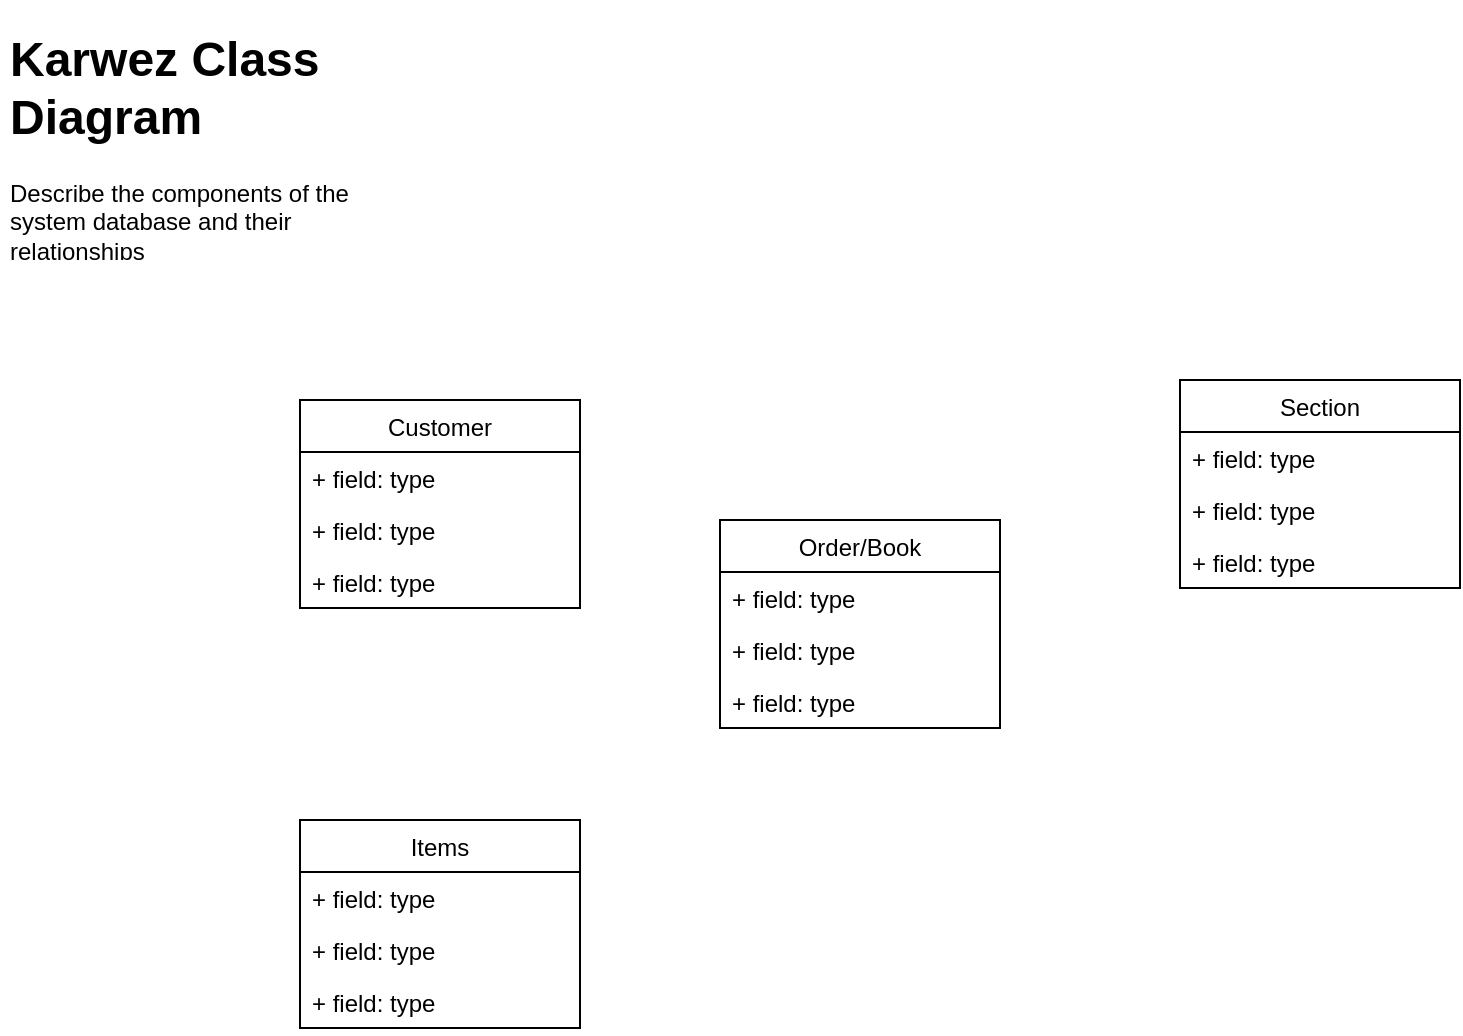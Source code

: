 <mxfile version="13.10.4" type="github">
  <diagram id="C5RBs43oDa-KdzZeNtuy" name="Page-1">
    <mxGraphModel dx="2596" dy="611" grid="1" gridSize="10" guides="1" tooltips="1" connect="1" arrows="1" fold="1" page="1" pageScale="1" pageWidth="827" pageHeight="1169" math="0" shadow="0">
      <root>
        <mxCell id="WIyWlLk6GJQsqaUBKTNV-0" />
        <mxCell id="WIyWlLk6GJQsqaUBKTNV-1" parent="WIyWlLk6GJQsqaUBKTNV-0" />
        <mxCell id="R-5NjKMA9Ddqh2on3BxO-1" value="&lt;h1&gt;Karwez Class Diagram&lt;br&gt;&lt;/h1&gt;&lt;p&gt;Describe the components of the system database and their relationships&lt;br&gt;&lt;/p&gt;" style="text;html=1;strokeColor=none;fillColor=none;spacing=5;spacingTop=-20;whiteSpace=wrap;overflow=hidden;rounded=0;" parent="WIyWlLk6GJQsqaUBKTNV-1" vertex="1">
          <mxGeometry x="-900" y="10" width="190" height="120" as="geometry" />
        </mxCell>
        <mxCell id="R-5NjKMA9Ddqh2on3BxO-2" value="Customer" style="swimlane;fontStyle=0;childLayout=stackLayout;horizontal=1;startSize=26;fillColor=none;horizontalStack=0;resizeParent=1;resizeParentMax=0;resizeLast=0;collapsible=1;marginBottom=0;" parent="WIyWlLk6GJQsqaUBKTNV-1" vertex="1">
          <mxGeometry x="-750" y="200" width="140" height="104" as="geometry" />
        </mxCell>
        <mxCell id="R-5NjKMA9Ddqh2on3BxO-3" value="+ field: type" style="text;strokeColor=none;fillColor=none;align=left;verticalAlign=top;spacingLeft=4;spacingRight=4;overflow=hidden;rotatable=0;points=[[0,0.5],[1,0.5]];portConstraint=eastwest;" parent="R-5NjKMA9Ddqh2on3BxO-2" vertex="1">
          <mxGeometry y="26" width="140" height="26" as="geometry" />
        </mxCell>
        <mxCell id="R-5NjKMA9Ddqh2on3BxO-4" value="+ field: type" style="text;strokeColor=none;fillColor=none;align=left;verticalAlign=top;spacingLeft=4;spacingRight=4;overflow=hidden;rotatable=0;points=[[0,0.5],[1,0.5]];portConstraint=eastwest;" parent="R-5NjKMA9Ddqh2on3BxO-2" vertex="1">
          <mxGeometry y="52" width="140" height="26" as="geometry" />
        </mxCell>
        <mxCell id="R-5NjKMA9Ddqh2on3BxO-5" value="+ field: type" style="text;strokeColor=none;fillColor=none;align=left;verticalAlign=top;spacingLeft=4;spacingRight=4;overflow=hidden;rotatable=0;points=[[0,0.5],[1,0.5]];portConstraint=eastwest;" parent="R-5NjKMA9Ddqh2on3BxO-2" vertex="1">
          <mxGeometry y="78" width="140" height="26" as="geometry" />
        </mxCell>
        <mxCell id="R-5NjKMA9Ddqh2on3BxO-6" value="Items" style="swimlane;fontStyle=0;childLayout=stackLayout;horizontal=1;startSize=26;fillColor=none;horizontalStack=0;resizeParent=1;resizeParentMax=0;resizeLast=0;collapsible=1;marginBottom=0;" parent="WIyWlLk6GJQsqaUBKTNV-1" vertex="1">
          <mxGeometry x="-750" y="410" width="140" height="104" as="geometry" />
        </mxCell>
        <mxCell id="R-5NjKMA9Ddqh2on3BxO-7" value="+ field: type" style="text;strokeColor=none;fillColor=none;align=left;verticalAlign=top;spacingLeft=4;spacingRight=4;overflow=hidden;rotatable=0;points=[[0,0.5],[1,0.5]];portConstraint=eastwest;" parent="R-5NjKMA9Ddqh2on3BxO-6" vertex="1">
          <mxGeometry y="26" width="140" height="26" as="geometry" />
        </mxCell>
        <mxCell id="R-5NjKMA9Ddqh2on3BxO-8" value="+ field: type" style="text;strokeColor=none;fillColor=none;align=left;verticalAlign=top;spacingLeft=4;spacingRight=4;overflow=hidden;rotatable=0;points=[[0,0.5],[1,0.5]];portConstraint=eastwest;" parent="R-5NjKMA9Ddqh2on3BxO-6" vertex="1">
          <mxGeometry y="52" width="140" height="26" as="geometry" />
        </mxCell>
        <mxCell id="R-5NjKMA9Ddqh2on3BxO-9" value="+ field: type" style="text;strokeColor=none;fillColor=none;align=left;verticalAlign=top;spacingLeft=4;spacingRight=4;overflow=hidden;rotatable=0;points=[[0,0.5],[1,0.5]];portConstraint=eastwest;" parent="R-5NjKMA9Ddqh2on3BxO-6" vertex="1">
          <mxGeometry y="78" width="140" height="26" as="geometry" />
        </mxCell>
        <mxCell id="R-5NjKMA9Ddqh2on3BxO-10" value="Section" style="swimlane;fontStyle=0;childLayout=stackLayout;horizontal=1;startSize=26;fillColor=none;horizontalStack=0;resizeParent=1;resizeParentMax=0;resizeLast=0;collapsible=1;marginBottom=0;" parent="WIyWlLk6GJQsqaUBKTNV-1" vertex="1">
          <mxGeometry x="-310" y="190" width="140" height="104" as="geometry" />
        </mxCell>
        <mxCell id="R-5NjKMA9Ddqh2on3BxO-11" value="+ field: type" style="text;strokeColor=none;fillColor=none;align=left;verticalAlign=top;spacingLeft=4;spacingRight=4;overflow=hidden;rotatable=0;points=[[0,0.5],[1,0.5]];portConstraint=eastwest;" parent="R-5NjKMA9Ddqh2on3BxO-10" vertex="1">
          <mxGeometry y="26" width="140" height="26" as="geometry" />
        </mxCell>
        <mxCell id="R-5NjKMA9Ddqh2on3BxO-12" value="+ field: type" style="text;strokeColor=none;fillColor=none;align=left;verticalAlign=top;spacingLeft=4;spacingRight=4;overflow=hidden;rotatable=0;points=[[0,0.5],[1,0.5]];portConstraint=eastwest;" parent="R-5NjKMA9Ddqh2on3BxO-10" vertex="1">
          <mxGeometry y="52" width="140" height="26" as="geometry" />
        </mxCell>
        <mxCell id="R-5NjKMA9Ddqh2on3BxO-13" value="+ field: type" style="text;strokeColor=none;fillColor=none;align=left;verticalAlign=top;spacingLeft=4;spacingRight=4;overflow=hidden;rotatable=0;points=[[0,0.5],[1,0.5]];portConstraint=eastwest;" parent="R-5NjKMA9Ddqh2on3BxO-10" vertex="1">
          <mxGeometry y="78" width="140" height="26" as="geometry" />
        </mxCell>
        <mxCell id="aECcADG_VthKjVMLQjs5-0" value="Order/Book" style="swimlane;fontStyle=0;childLayout=stackLayout;horizontal=1;startSize=26;fillColor=none;horizontalStack=0;resizeParent=1;resizeParentMax=0;resizeLast=0;collapsible=1;marginBottom=0;" vertex="1" parent="WIyWlLk6GJQsqaUBKTNV-1">
          <mxGeometry x="-540" y="260" width="140" height="104" as="geometry" />
        </mxCell>
        <mxCell id="aECcADG_VthKjVMLQjs5-1" value="+ field: type" style="text;strokeColor=none;fillColor=none;align=left;verticalAlign=top;spacingLeft=4;spacingRight=4;overflow=hidden;rotatable=0;points=[[0,0.5],[1,0.5]];portConstraint=eastwest;" vertex="1" parent="aECcADG_VthKjVMLQjs5-0">
          <mxGeometry y="26" width="140" height="26" as="geometry" />
        </mxCell>
        <mxCell id="aECcADG_VthKjVMLQjs5-2" value="+ field: type" style="text;strokeColor=none;fillColor=none;align=left;verticalAlign=top;spacingLeft=4;spacingRight=4;overflow=hidden;rotatable=0;points=[[0,0.5],[1,0.5]];portConstraint=eastwest;" vertex="1" parent="aECcADG_VthKjVMLQjs5-0">
          <mxGeometry y="52" width="140" height="26" as="geometry" />
        </mxCell>
        <mxCell id="aECcADG_VthKjVMLQjs5-3" value="+ field: type" style="text;strokeColor=none;fillColor=none;align=left;verticalAlign=top;spacingLeft=4;spacingRight=4;overflow=hidden;rotatable=0;points=[[0,0.5],[1,0.5]];portConstraint=eastwest;" vertex="1" parent="aECcADG_VthKjVMLQjs5-0">
          <mxGeometry y="78" width="140" height="26" as="geometry" />
        </mxCell>
      </root>
    </mxGraphModel>
  </diagram>
</mxfile>
